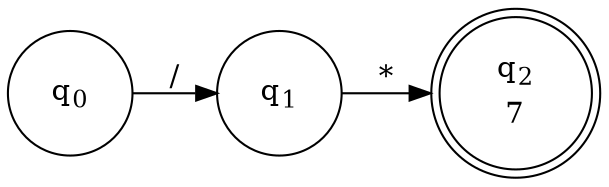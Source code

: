 digraph FFA {
rankdir=LR
node [shape=circle]
q0->q1 [label="/"]
q1->q2 [label="*"]
q0 [label=<<TABLE BORDER="0"><TR><TD>q<SUB>0</SUB></TD></TR></TABLE>>]
q1 [label=<<TABLE BORDER="0"><TR><TD>q<SUB>1</SUB></TD></TR></TABLE>>]
q2 [label=<<TABLE BORDER="0"><TR><TD>q<SUB>2</SUB></TD></TR><TR><TD>7</TD></TR></TABLE>>,shape=doublecircle]
q2,q2 [shape=doublecircle]
}
